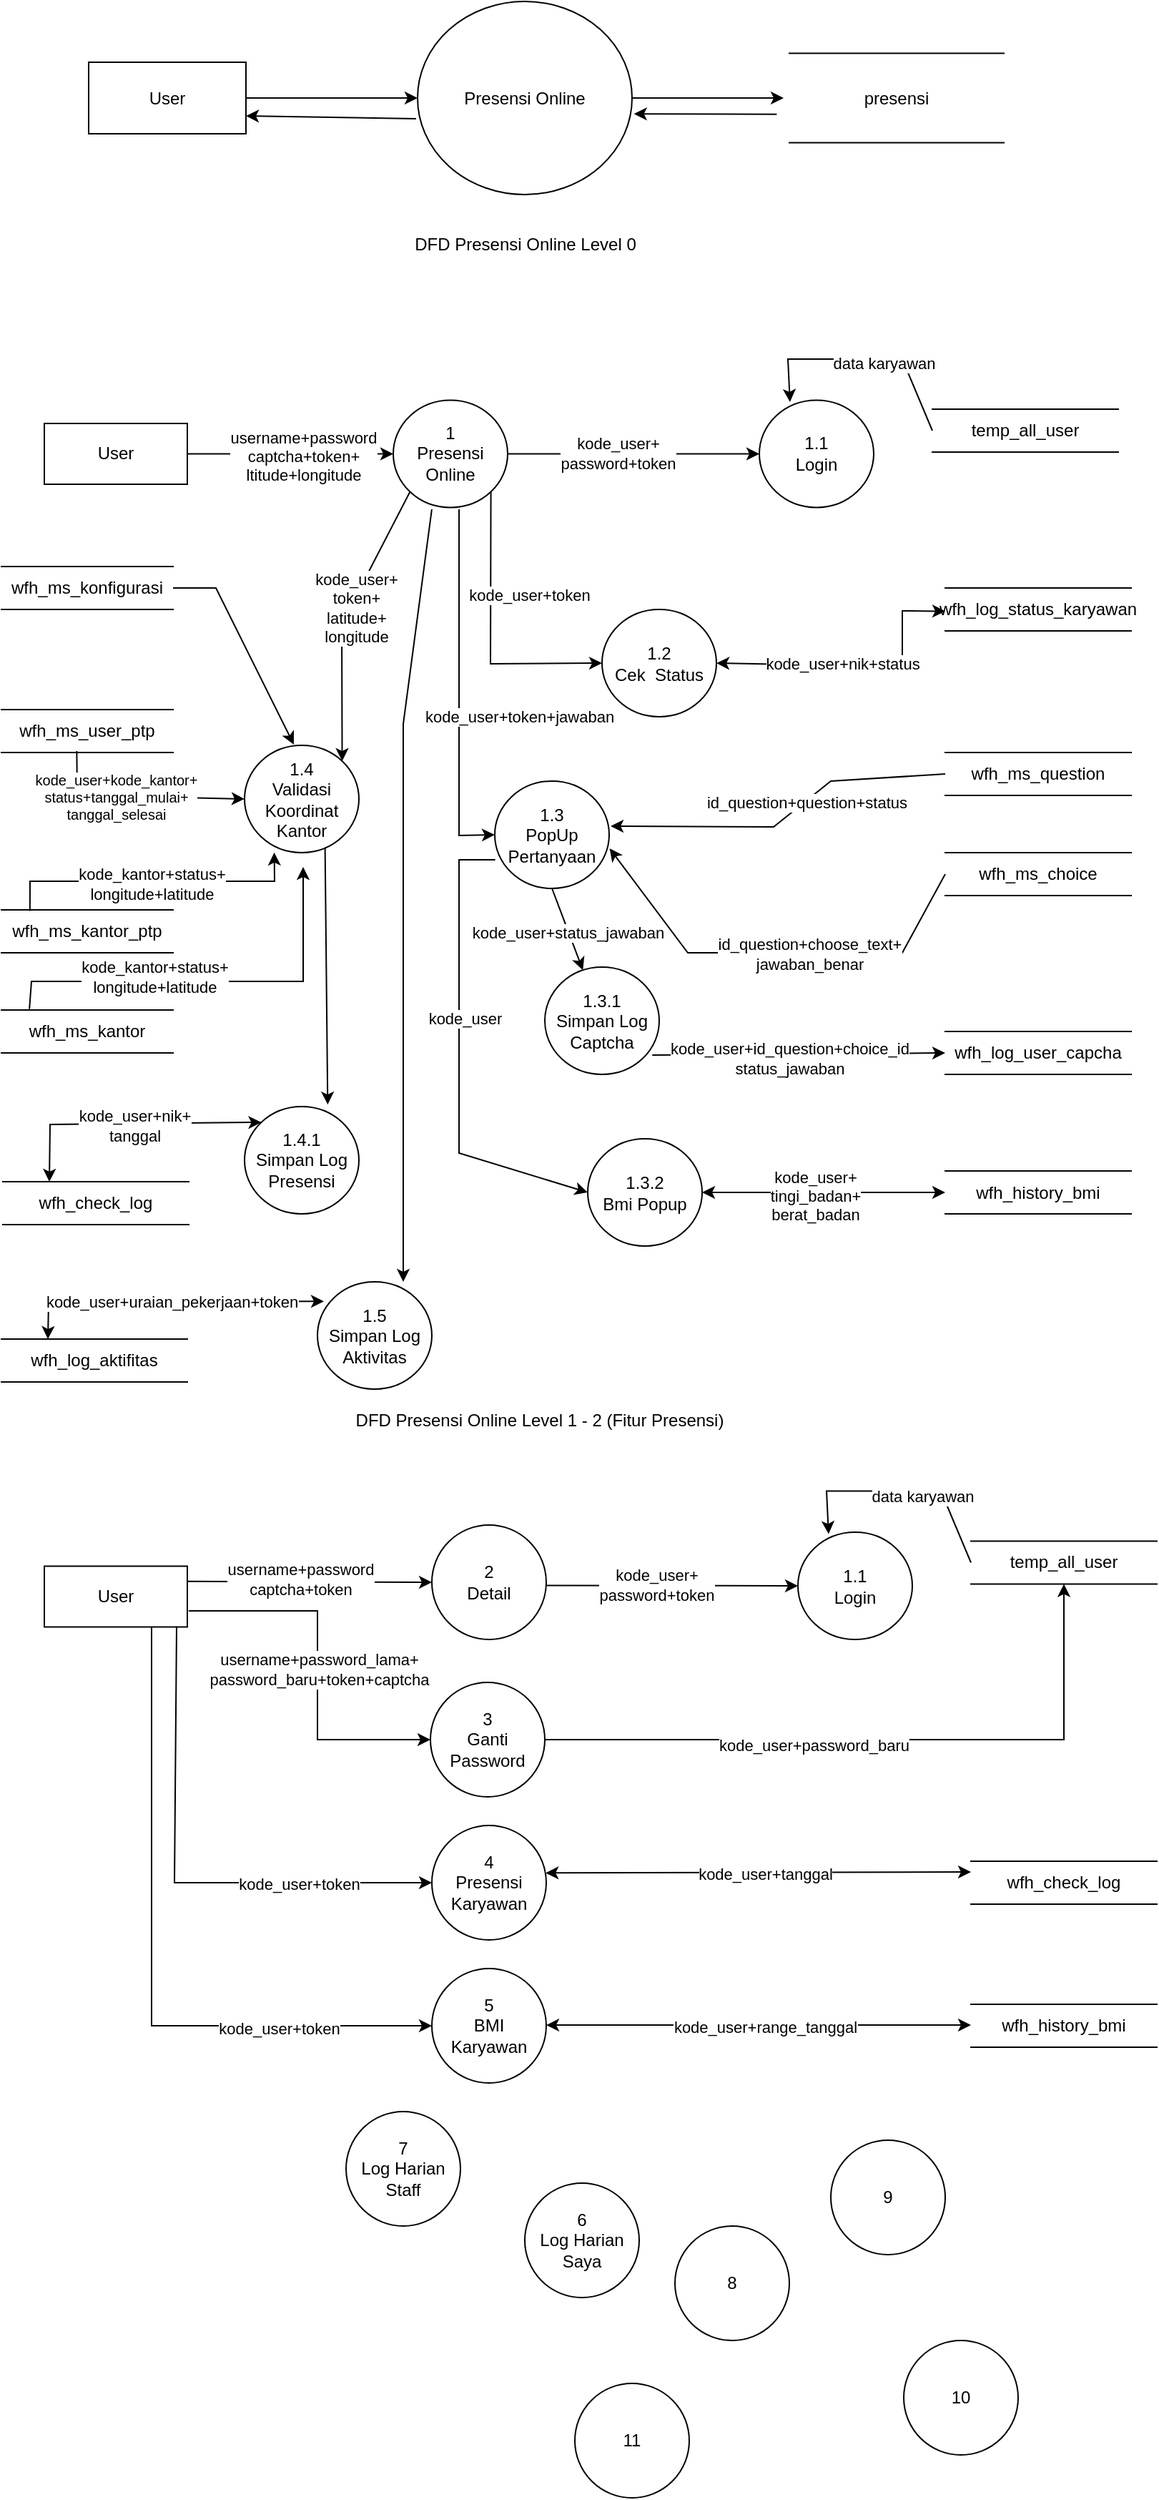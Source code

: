 <mxfile version="22.1.7" type="github">
  <diagram name="Page-1" id="cB6-q6-sBfIPuh-v84tD">
    <mxGraphModel dx="1489" dy="703" grid="1" gridSize="10" guides="1" tooltips="1" connect="1" arrows="1" fold="1" page="1" pageScale="1" pageWidth="850" pageHeight="1100" math="0" shadow="0">
      <root>
        <mxCell id="0" />
        <mxCell id="1" parent="0" />
        <mxCell id="i9Y9PTabGPXXXa_qy1XM-1" value="User" style="html=1;dashed=0;whiteSpace=wrap;" vertex="1" parent="1">
          <mxGeometry x="80" y="87.5" width="110" height="50" as="geometry" />
        </mxCell>
        <mxCell id="i9Y9PTabGPXXXa_qy1XM-2" value="Presensi Online" style="shape=ellipse;html=1;dashed=0;whiteSpace=wrap;perimeter=ellipsePerimeter;" vertex="1" parent="1">
          <mxGeometry x="310" y="45" width="150" height="135" as="geometry" />
        </mxCell>
        <mxCell id="i9Y9PTabGPXXXa_qy1XM-4" value="" style="endArrow=classic;html=1;rounded=0;exitX=1;exitY=0.5;exitDx=0;exitDy=0;" edge="1" parent="1" source="i9Y9PTabGPXXXa_qy1XM-1" target="i9Y9PTabGPXXXa_qy1XM-2">
          <mxGeometry width="50" height="50" relative="1" as="geometry">
            <mxPoint x="360" y="410" as="sourcePoint" />
            <mxPoint x="410" y="360" as="targetPoint" />
          </mxGeometry>
        </mxCell>
        <mxCell id="i9Y9PTabGPXXXa_qy1XM-5" value="" style="endArrow=classic;html=1;rounded=0;exitX=1;exitY=0.5;exitDx=0;exitDy=0;" edge="1" parent="1" source="i9Y9PTabGPXXXa_qy1XM-2">
          <mxGeometry width="50" height="50" relative="1" as="geometry">
            <mxPoint x="360" y="410" as="sourcePoint" />
            <mxPoint x="566.0" y="112.5" as="targetPoint" />
          </mxGeometry>
        </mxCell>
        <mxCell id="i9Y9PTabGPXXXa_qy1XM-6" value="" style="endArrow=classic;html=1;rounded=0;exitX=-0.007;exitY=0.607;exitDx=0;exitDy=0;exitPerimeter=0;entryX=1;entryY=0.75;entryDx=0;entryDy=0;" edge="1" parent="1" source="i9Y9PTabGPXXXa_qy1XM-2" target="i9Y9PTabGPXXXa_qy1XM-1">
          <mxGeometry width="50" height="50" relative="1" as="geometry">
            <mxPoint x="360" y="410" as="sourcePoint" />
            <mxPoint x="410" y="360" as="targetPoint" />
          </mxGeometry>
        </mxCell>
        <mxCell id="i9Y9PTabGPXXXa_qy1XM-7" value="" style="endArrow=classic;html=1;rounded=0;entryX=1.009;entryY=0.582;entryDx=0;entryDy=0;entryPerimeter=0;exitX=0.07;exitY=0.642;exitDx=0;exitDy=0;exitPerimeter=0;" edge="1" parent="1" target="i9Y9PTabGPXXXa_qy1XM-2">
          <mxGeometry width="50" height="50" relative="1" as="geometry">
            <mxPoint x="561.2" y="123.86" as="sourcePoint" />
            <mxPoint x="410" y="360" as="targetPoint" />
          </mxGeometry>
        </mxCell>
        <mxCell id="i9Y9PTabGPXXXa_qy1XM-9" value="DFD Presensi Online Level 0" style="text;html=1;align=center;verticalAlign=middle;resizable=0;points=[];autosize=1;strokeColor=none;fillColor=none;" vertex="1" parent="1">
          <mxGeometry x="300" y="200" width="170" height="30" as="geometry" />
        </mxCell>
        <mxCell id="i9Y9PTabGPXXXa_qy1XM-10" value="presensi" style="html=1;dashed=0;whiteSpace=wrap;shape=partialRectangle;right=0;left=0;" vertex="1" parent="1">
          <mxGeometry x="570" y="81.25" width="150" height="62.5" as="geometry" />
        </mxCell>
        <mxCell id="i9Y9PTabGPXXXa_qy1XM-11" value="&lt;div&gt;1&lt;/div&gt;&lt;div&gt;Presensi Online&lt;br&gt;&lt;/div&gt;" style="shape=ellipse;html=1;dashed=0;whiteSpace=wrap;perimeter=ellipsePerimeter;" vertex="1" parent="1">
          <mxGeometry x="293" y="323.75" width="80" height="75" as="geometry" />
        </mxCell>
        <mxCell id="i9Y9PTabGPXXXa_qy1XM-12" value="User" style="html=1;dashed=0;whiteSpace=wrap;" vertex="1" parent="1">
          <mxGeometry x="49" y="340" width="100" height="42.5" as="geometry" />
        </mxCell>
        <mxCell id="i9Y9PTabGPXXXa_qy1XM-13" value="wfh_check_log" style="html=1;dashed=0;whiteSpace=wrap;shape=partialRectangle;right=0;left=0;" vertex="1" parent="1">
          <mxGeometry x="20" y="870" width="130" height="30" as="geometry" />
        </mxCell>
        <mxCell id="i9Y9PTabGPXXXa_qy1XM-14" value="" style="endArrow=classic;html=1;rounded=0;exitX=1;exitY=0.5;exitDx=0;exitDy=0;entryX=0;entryY=0.5;entryDx=0;entryDy=0;" edge="1" parent="1" source="i9Y9PTabGPXXXa_qy1XM-12" target="i9Y9PTabGPXXXa_qy1XM-11">
          <mxGeometry width="50" height="50" relative="1" as="geometry">
            <mxPoint x="399" y="370" as="sourcePoint" />
            <mxPoint x="449" y="320" as="targetPoint" />
          </mxGeometry>
        </mxCell>
        <mxCell id="i9Y9PTabGPXXXa_qy1XM-35" value="&lt;div&gt;username+password&lt;/div&gt;&lt;div&gt;captcha+token+&lt;/div&gt;&lt;div&gt;ltitude+longitude&lt;br&gt;&lt;/div&gt;" style="edgeLabel;html=1;align=center;verticalAlign=middle;resizable=0;points=[];" vertex="1" connectable="0" parent="i9Y9PTabGPXXXa_qy1XM-14">
          <mxGeometry x="-0.353" y="-1" relative="1" as="geometry">
            <mxPoint x="34" as="offset" />
          </mxGeometry>
        </mxCell>
        <mxCell id="i9Y9PTabGPXXXa_qy1XM-15" value="temp_all_user" style="html=1;dashed=0;whiteSpace=wrap;shape=partialRectangle;right=0;left=0;" vertex="1" parent="1">
          <mxGeometry x="670" y="330" width="130" height="30" as="geometry" />
        </mxCell>
        <mxCell id="i9Y9PTabGPXXXa_qy1XM-16" value="wfh_ms_question" style="html=1;dashed=0;whiteSpace=wrap;shape=partialRectangle;right=0;left=0;" vertex="1" parent="1">
          <mxGeometry x="679" y="570" width="130" height="30" as="geometry" />
        </mxCell>
        <mxCell id="i9Y9PTabGPXXXa_qy1XM-17" value="wfh_log_user_capcha" style="html=1;dashed=0;whiteSpace=wrap;shape=partialRectangle;right=0;left=0;" vertex="1" parent="1">
          <mxGeometry x="679" y="765" width="130" height="30" as="geometry" />
        </mxCell>
        <mxCell id="i9Y9PTabGPXXXa_qy1XM-18" value="" style="endArrow=classic;html=1;rounded=0;exitX=0;exitY=0.5;exitDx=0;exitDy=0;entryX=0.268;entryY=0.016;entryDx=0;entryDy=0;entryPerimeter=0;" edge="1" parent="1" source="i9Y9PTabGPXXXa_qy1XM-15" target="i9Y9PTabGPXXXa_qy1XM-48">
          <mxGeometry width="50" height="50" relative="1" as="geometry">
            <mxPoint x="469" y="370" as="sourcePoint" />
            <mxPoint x="519" y="320" as="targetPoint" />
            <Array as="points">
              <mxPoint x="649" y="295" />
              <mxPoint x="619" y="295" />
              <mxPoint x="569" y="295" />
            </Array>
          </mxGeometry>
        </mxCell>
        <mxCell id="i9Y9PTabGPXXXa_qy1XM-36" value="data karyawan" style="edgeLabel;html=1;align=center;verticalAlign=middle;resizable=0;points=[];" vertex="1" connectable="0" parent="i9Y9PTabGPXXXa_qy1XM-18">
          <mxGeometry x="-0.183" y="3" relative="1" as="geometry">
            <mxPoint as="offset" />
          </mxGeometry>
        </mxCell>
        <mxCell id="i9Y9PTabGPXXXa_qy1XM-22" value="wfh_log_status_karyawan" style="html=1;dashed=0;whiteSpace=wrap;shape=partialRectangle;right=0;left=0;" vertex="1" parent="1">
          <mxGeometry x="679" y="455" width="130" height="30" as="geometry" />
        </mxCell>
        <mxCell id="i9Y9PTabGPXXXa_qy1XM-26" value="" style="endArrow=classic;startArrow=classic;html=1;rounded=0;exitX=0;exitY=0.375;exitDx=0;exitDy=0;exitPerimeter=0;entryX=1;entryY=0.5;entryDx=0;entryDy=0;" edge="1" parent="1" target="i9Y9PTabGPXXXa_qy1XM-53">
          <mxGeometry width="50" height="50" relative="1" as="geometry">
            <mxPoint x="679" y="471.25" as="sourcePoint" />
            <mxPoint x="529" y="471.25" as="targetPoint" />
            <Array as="points">
              <mxPoint x="649" y="471" />
              <mxPoint x="649" y="510" />
            </Array>
          </mxGeometry>
        </mxCell>
        <mxCell id="i9Y9PTabGPXXXa_qy1XM-38" value="kode_user+nik+status" style="edgeLabel;html=1;align=center;verticalAlign=middle;resizable=0;points=[];" vertex="1" connectable="0" parent="i9Y9PTabGPXXXa_qy1XM-26">
          <mxGeometry x="0.113" y="-1" relative="1" as="geometry">
            <mxPoint as="offset" />
          </mxGeometry>
        </mxCell>
        <mxCell id="i9Y9PTabGPXXXa_qy1XM-29" value="" style="endArrow=classic;html=1;rounded=0;exitX=0;exitY=0.5;exitDx=0;exitDy=0;entryX=1.013;entryY=0.42;entryDx=0;entryDy=0;entryPerimeter=0;" edge="1" parent="1" source="i9Y9PTabGPXXXa_qy1XM-16" target="i9Y9PTabGPXXXa_qy1XM-56">
          <mxGeometry width="50" height="50" relative="1" as="geometry">
            <mxPoint x="299" y="830" as="sourcePoint" />
            <mxPoint x="499" y="770" as="targetPoint" />
            <Array as="points">
              <mxPoint x="599" y="590" />
              <mxPoint x="559" y="622" />
            </Array>
          </mxGeometry>
        </mxCell>
        <mxCell id="i9Y9PTabGPXXXa_qy1XM-39" value="id_question+question+status" style="edgeLabel;html=1;align=center;verticalAlign=middle;resizable=0;points=[];" vertex="1" connectable="0" parent="i9Y9PTabGPXXXa_qy1XM-29">
          <mxGeometry x="-0.162" y="1" relative="1" as="geometry">
            <mxPoint as="offset" />
          </mxGeometry>
        </mxCell>
        <mxCell id="i9Y9PTabGPXXXa_qy1XM-30" value="wfh_ms_choice" style="html=1;dashed=0;whiteSpace=wrap;shape=partialRectangle;right=0;left=0;" vertex="1" parent="1">
          <mxGeometry x="679" y="640" width="130" height="30" as="geometry" />
        </mxCell>
        <mxCell id="i9Y9PTabGPXXXa_qy1XM-34" value="wfh_history_bmi" style="html=1;dashed=0;whiteSpace=wrap;shape=partialRectangle;right=0;left=0;" vertex="1" parent="1">
          <mxGeometry x="679" y="862.5" width="130" height="30" as="geometry" />
        </mxCell>
        <mxCell id="i9Y9PTabGPXXXa_qy1XM-40" value="wfh_log_aktifitas" style="html=1;dashed=0;whiteSpace=wrap;shape=partialRectangle;right=0;left=0;" vertex="1" parent="1">
          <mxGeometry x="19" y="980" width="130" height="30" as="geometry" />
        </mxCell>
        <mxCell id="i9Y9PTabGPXXXa_qy1XM-41" value="" style="endArrow=classic;html=1;rounded=0;exitX=0;exitY=0.5;exitDx=0;exitDy=0;entryX=1.004;entryY=0.628;entryDx=0;entryDy=0;entryPerimeter=0;" edge="1" parent="1" source="i9Y9PTabGPXXXa_qy1XM-30" target="i9Y9PTabGPXXXa_qy1XM-56">
          <mxGeometry width="50" height="50" relative="1" as="geometry">
            <mxPoint x="689" y="805" as="sourcePoint" />
            <mxPoint x="449" y="710" as="targetPoint" />
            <Array as="points">
              <mxPoint x="649" y="710" />
              <mxPoint x="569" y="710" />
              <mxPoint x="499" y="710" />
            </Array>
          </mxGeometry>
        </mxCell>
        <mxCell id="i9Y9PTabGPXXXa_qy1XM-42" value="&lt;div&gt;id_question+choose_text+&lt;/div&gt;&lt;div&gt;jawaban_benar&lt;br&gt;&lt;/div&gt;" style="edgeLabel;html=1;align=center;verticalAlign=middle;resizable=0;points=[];" vertex="1" connectable="0" parent="i9Y9PTabGPXXXa_qy1XM-41">
          <mxGeometry x="-0.162" y="1" relative="1" as="geometry">
            <mxPoint as="offset" />
          </mxGeometry>
        </mxCell>
        <mxCell id="i9Y9PTabGPXXXa_qy1XM-48" value="&lt;div&gt;1.1&lt;/div&gt;Login" style="shape=ellipse;html=1;dashed=0;whiteSpace=wrap;perimeter=ellipsePerimeter;" vertex="1" parent="1">
          <mxGeometry x="549" y="323.75" width="80" height="75" as="geometry" />
        </mxCell>
        <mxCell id="i9Y9PTabGPXXXa_qy1XM-49" value="" style="endArrow=classic;html=1;rounded=0;entryX=0;entryY=0.5;entryDx=0;entryDy=0;exitX=1;exitY=0.5;exitDx=0;exitDy=0;" edge="1" parent="1" source="i9Y9PTabGPXXXa_qy1XM-11" target="i9Y9PTabGPXXXa_qy1XM-48">
          <mxGeometry width="50" height="50" relative="1" as="geometry">
            <mxPoint x="319" y="370" as="sourcePoint" />
            <mxPoint x="369" y="320" as="targetPoint" />
            <Array as="points" />
          </mxGeometry>
        </mxCell>
        <mxCell id="i9Y9PTabGPXXXa_qy1XM-58" value="&lt;div&gt;kode_user+&lt;/div&gt;&lt;div&gt;password+token&lt;/div&gt;" style="edgeLabel;html=1;align=center;verticalAlign=middle;resizable=0;points=[];" vertex="1" connectable="0" parent="i9Y9PTabGPXXXa_qy1XM-49">
          <mxGeometry x="-0.566" y="1" relative="1" as="geometry">
            <mxPoint x="39" as="offset" />
          </mxGeometry>
        </mxCell>
        <mxCell id="i9Y9PTabGPXXXa_qy1XM-50" value="&lt;div&gt;1.4&lt;/div&gt;Validasi Koordinat Kantor" style="shape=ellipse;html=1;dashed=0;whiteSpace=wrap;perimeter=ellipsePerimeter;" vertex="1" parent="1">
          <mxGeometry x="189" y="565" width="80" height="75" as="geometry" />
        </mxCell>
        <mxCell id="i9Y9PTabGPXXXa_qy1XM-53" value="&lt;div&gt;1.2&lt;/div&gt;Cek&amp;nbsp; Status" style="shape=ellipse;html=1;dashed=0;whiteSpace=wrap;perimeter=ellipsePerimeter;" vertex="1" parent="1">
          <mxGeometry x="439" y="470" width="80" height="75" as="geometry" />
        </mxCell>
        <mxCell id="i9Y9PTabGPXXXa_qy1XM-56" value="&lt;div&gt;1.3&lt;/div&gt;PopUp Pertanyaan" style="shape=ellipse;html=1;dashed=0;whiteSpace=wrap;perimeter=ellipsePerimeter;" vertex="1" parent="1">
          <mxGeometry x="364" y="590" width="80" height="75" as="geometry" />
        </mxCell>
        <mxCell id="i9Y9PTabGPXXXa_qy1XM-61" value="" style="endArrow=classic;html=1;rounded=0;exitX=1;exitY=1;exitDx=0;exitDy=0;entryX=0;entryY=0.5;entryDx=0;entryDy=0;" edge="1" parent="1" source="i9Y9PTabGPXXXa_qy1XM-11" target="i9Y9PTabGPXXXa_qy1XM-53">
          <mxGeometry width="50" height="50" relative="1" as="geometry">
            <mxPoint x="449" y="570" as="sourcePoint" />
            <mxPoint x="499" y="520" as="targetPoint" />
            <Array as="points">
              <mxPoint x="361" y="508" />
            </Array>
          </mxGeometry>
        </mxCell>
        <mxCell id="i9Y9PTabGPXXXa_qy1XM-62" value="kode_user+token" style="edgeLabel;html=1;align=center;verticalAlign=middle;resizable=0;points=[];" vertex="1" connectable="0" parent="i9Y9PTabGPXXXa_qy1XM-61">
          <mxGeometry x="-0.28" y="3" relative="1" as="geometry">
            <mxPoint x="24" as="offset" />
          </mxGeometry>
        </mxCell>
        <mxCell id="i9Y9PTabGPXXXa_qy1XM-63" value="" style="endArrow=classic;html=1;rounded=0;entryX=0;entryY=0.5;entryDx=0;entryDy=0;" edge="1" parent="1" target="i9Y9PTabGPXXXa_qy1XM-56">
          <mxGeometry width="50" height="50" relative="1" as="geometry">
            <mxPoint x="339" y="400" as="sourcePoint" />
            <mxPoint x="499" y="520" as="targetPoint" />
            <Array as="points">
              <mxPoint x="339" y="628" />
            </Array>
          </mxGeometry>
        </mxCell>
        <mxCell id="i9Y9PTabGPXXXa_qy1XM-66" value="kode_user+token+jawaban" style="edgeLabel;html=1;align=center;verticalAlign=middle;resizable=0;points=[];" vertex="1" connectable="0" parent="i9Y9PTabGPXXXa_qy1XM-63">
          <mxGeometry x="0.146" y="2" relative="1" as="geometry">
            <mxPoint x="40" as="offset" />
          </mxGeometry>
        </mxCell>
        <mxCell id="i9Y9PTabGPXXXa_qy1XM-65" value="&lt;div&gt;1.3.1&lt;/div&gt;Simpan Log Captcha" style="shape=ellipse;html=1;dashed=0;whiteSpace=wrap;perimeter=ellipsePerimeter;" vertex="1" parent="1">
          <mxGeometry x="399" y="720" width="80" height="75" as="geometry" />
        </mxCell>
        <mxCell id="i9Y9PTabGPXXXa_qy1XM-67" value="" style="endArrow=classic;html=1;rounded=0;exitX=0.5;exitY=1;exitDx=0;exitDy=0;" edge="1" parent="1" source="i9Y9PTabGPXXXa_qy1XM-56" target="i9Y9PTabGPXXXa_qy1XM-65">
          <mxGeometry width="50" height="50" relative="1" as="geometry">
            <mxPoint x="449" y="620" as="sourcePoint" />
            <mxPoint x="499" y="570" as="targetPoint" />
          </mxGeometry>
        </mxCell>
        <mxCell id="i9Y9PTabGPXXXa_qy1XM-68" value="kode_user+status_jawaban" style="edgeLabel;html=1;align=center;verticalAlign=middle;resizable=0;points=[];" vertex="1" connectable="0" parent="i9Y9PTabGPXXXa_qy1XM-67">
          <mxGeometry x="0.042" y="-1" relative="1" as="geometry">
            <mxPoint as="offset" />
          </mxGeometry>
        </mxCell>
        <mxCell id="i9Y9PTabGPXXXa_qy1XM-69" value="" style="endArrow=classic;html=1;rounded=0;entryX=0;entryY=0.5;entryDx=0;entryDy=0;exitX=0.939;exitY=0.82;exitDx=0;exitDy=0;exitPerimeter=0;" edge="1" parent="1" source="i9Y9PTabGPXXXa_qy1XM-65" target="i9Y9PTabGPXXXa_qy1XM-17">
          <mxGeometry width="50" height="50" relative="1" as="geometry">
            <mxPoint x="449" y="760" as="sourcePoint" />
            <mxPoint x="499" y="730" as="targetPoint" />
          </mxGeometry>
        </mxCell>
        <mxCell id="i9Y9PTabGPXXXa_qy1XM-70" value="&lt;div&gt;kode_user+id_question+choice_id&lt;/div&gt;&lt;div&gt;status_jawaban&lt;br&gt;&lt;/div&gt;" style="edgeLabel;html=1;align=center;verticalAlign=middle;resizable=0;points=[];" vertex="1" connectable="0" parent="i9Y9PTabGPXXXa_qy1XM-69">
          <mxGeometry x="-0.065" y="-3" relative="1" as="geometry">
            <mxPoint as="offset" />
          </mxGeometry>
        </mxCell>
        <mxCell id="i9Y9PTabGPXXXa_qy1XM-73" value="&lt;div&gt;1.3.2&lt;/div&gt;Bmi Popup" style="shape=ellipse;html=1;dashed=0;whiteSpace=wrap;perimeter=ellipsePerimeter;" vertex="1" parent="1">
          <mxGeometry x="429" y="840" width="80" height="75" as="geometry" />
        </mxCell>
        <mxCell id="i9Y9PTabGPXXXa_qy1XM-74" value="" style="endArrow=classic;html=1;rounded=0;exitX=0.004;exitY=0.733;exitDx=0;exitDy=0;exitPerimeter=0;entryX=0;entryY=0.5;entryDx=0;entryDy=0;" edge="1" parent="1" source="i9Y9PTabGPXXXa_qy1XM-56" target="i9Y9PTabGPXXXa_qy1XM-73">
          <mxGeometry width="50" height="50" relative="1" as="geometry">
            <mxPoint x="449" y="820" as="sourcePoint" />
            <mxPoint x="499" y="770" as="targetPoint" />
            <Array as="points">
              <mxPoint x="339" y="645" />
              <mxPoint x="339" y="850" />
            </Array>
          </mxGeometry>
        </mxCell>
        <mxCell id="i9Y9PTabGPXXXa_qy1XM-77" value="kode_user" style="edgeLabel;html=1;align=center;verticalAlign=middle;resizable=0;points=[];" vertex="1" connectable="0" parent="i9Y9PTabGPXXXa_qy1XM-74">
          <mxGeometry x="-0.158" y="4" relative="1" as="geometry">
            <mxPoint as="offset" />
          </mxGeometry>
        </mxCell>
        <mxCell id="i9Y9PTabGPXXXa_qy1XM-75" value="" style="endArrow=classic;startArrow=classic;html=1;rounded=0;exitX=1;exitY=0.5;exitDx=0;exitDy=0;entryX=0;entryY=0.5;entryDx=0;entryDy=0;" edge="1" parent="1" source="i9Y9PTabGPXXXa_qy1XM-73" target="i9Y9PTabGPXXXa_qy1XM-34">
          <mxGeometry width="50" height="50" relative="1" as="geometry">
            <mxPoint x="449" y="860" as="sourcePoint" />
            <mxPoint x="499" y="810" as="targetPoint" />
          </mxGeometry>
        </mxCell>
        <mxCell id="i9Y9PTabGPXXXa_qy1XM-76" value="&lt;div&gt;kode_user+&lt;/div&gt;&lt;div&gt;tingi_badan+&lt;/div&gt;&lt;div&gt;berat_badan&lt;br&gt;&lt;/div&gt;" style="edgeLabel;html=1;align=center;verticalAlign=middle;resizable=0;points=[];" vertex="1" connectable="0" parent="i9Y9PTabGPXXXa_qy1XM-75">
          <mxGeometry x="-0.073" y="-2" relative="1" as="geometry">
            <mxPoint as="offset" />
          </mxGeometry>
        </mxCell>
        <mxCell id="i9Y9PTabGPXXXa_qy1XM-78" value="wfh_ms_konfigurasi" style="html=1;dashed=0;whiteSpace=wrap;shape=partialRectangle;right=0;left=0;" vertex="1" parent="1">
          <mxGeometry x="19" y="440" width="120" height="30" as="geometry" />
        </mxCell>
        <mxCell id="i9Y9PTabGPXXXa_qy1XM-79" value="wfh_ms_kantor_ptp" style="html=1;dashed=0;whiteSpace=wrap;shape=partialRectangle;right=0;left=0;" vertex="1" parent="1">
          <mxGeometry x="19" y="680" width="120" height="30" as="geometry" />
        </mxCell>
        <mxCell id="i9Y9PTabGPXXXa_qy1XM-80" value="wfh_ms_user_ptp" style="html=1;dashed=0;whiteSpace=wrap;shape=partialRectangle;right=0;left=0;" vertex="1" parent="1">
          <mxGeometry x="19" y="540" width="120" height="30" as="geometry" />
        </mxCell>
        <mxCell id="i9Y9PTabGPXXXa_qy1XM-81" value="wfh_ms_kantor" style="html=1;dashed=0;whiteSpace=wrap;shape=partialRectangle;right=0;left=0;" vertex="1" parent="1">
          <mxGeometry x="19" y="750" width="120" height="30" as="geometry" />
        </mxCell>
        <mxCell id="i9Y9PTabGPXXXa_qy1XM-82" value="" style="endArrow=classic;html=1;rounded=0;entryX=1;entryY=0;entryDx=0;entryDy=0;exitX=0;exitY=1;exitDx=0;exitDy=0;" edge="1" parent="1" source="i9Y9PTabGPXXXa_qy1XM-11" target="i9Y9PTabGPXXXa_qy1XM-50">
          <mxGeometry width="50" height="50" relative="1" as="geometry">
            <mxPoint x="319" y="400" as="sourcePoint" />
            <mxPoint x="509" y="610" as="targetPoint" />
            <Array as="points">
              <mxPoint x="257" y="480" />
            </Array>
          </mxGeometry>
        </mxCell>
        <mxCell id="i9Y9PTabGPXXXa_qy1XM-83" value="&lt;div&gt;kode_user+&lt;/div&gt;&lt;div&gt;token+&lt;/div&gt;&lt;div&gt;latitude+&lt;/div&gt;&lt;div&gt;longitude&lt;br&gt;&lt;/div&gt;" style="edgeLabel;html=1;align=center;verticalAlign=middle;resizable=0;points=[];" vertex="1" connectable="0" parent="i9Y9PTabGPXXXa_qy1XM-82">
          <mxGeometry x="-0.103" y="3" relative="1" as="geometry">
            <mxPoint as="offset" />
          </mxGeometry>
        </mxCell>
        <mxCell id="i9Y9PTabGPXXXa_qy1XM-84" value="" style="endArrow=classic;html=1;rounded=0;exitX=1;exitY=0.5;exitDx=0;exitDy=0;entryX=0.431;entryY=-0.007;entryDx=0;entryDy=0;entryPerimeter=0;" edge="1" parent="1" source="i9Y9PTabGPXXXa_qy1XM-78" target="i9Y9PTabGPXXXa_qy1XM-50">
          <mxGeometry width="50" height="50" relative="1" as="geometry">
            <mxPoint x="459" y="660" as="sourcePoint" />
            <mxPoint x="509" y="610" as="targetPoint" />
            <Array as="points">
              <mxPoint x="169" y="455" />
            </Array>
          </mxGeometry>
        </mxCell>
        <mxCell id="i9Y9PTabGPXXXa_qy1XM-86" value="" style="endArrow=classic;html=1;rounded=0;exitX=0.439;exitY=0.967;exitDx=0;exitDy=0;exitPerimeter=0;entryX=0;entryY=0.5;entryDx=0;entryDy=0;" edge="1" parent="1" source="i9Y9PTabGPXXXa_qy1XM-80" target="i9Y9PTabGPXXXa_qy1XM-50">
          <mxGeometry width="50" height="50" relative="1" as="geometry">
            <mxPoint x="459" y="660" as="sourcePoint" />
            <mxPoint x="509" y="610" as="targetPoint" />
            <Array as="points">
              <mxPoint x="72" y="600" />
            </Array>
          </mxGeometry>
        </mxCell>
        <mxCell id="i9Y9PTabGPXXXa_qy1XM-87" value="&lt;div style=&quot;font-size: 10px;&quot;&gt;&lt;font style=&quot;font-size: 10px;&quot;&gt;kode_user+kode_kantor+&lt;/font&gt;&lt;/div&gt;&lt;div style=&quot;font-size: 10px;&quot;&gt;&lt;font style=&quot;font-size: 10px;&quot;&gt;status+tanggal_mulai+&lt;/font&gt;&lt;/div&gt;&lt;div style=&quot;font-size: 10px;&quot;&gt;&lt;font style=&quot;font-size: 10px;&quot;&gt;tanggal_selesai&lt;font style=&quot;font-size: 10px;&quot;&gt;&lt;br&gt;&lt;/font&gt;&lt;/font&gt;&lt;/div&gt;" style="edgeLabel;html=1;align=center;verticalAlign=middle;resizable=0;points=[];" vertex="1" connectable="0" parent="i9Y9PTabGPXXXa_qy1XM-86">
          <mxGeometry x="-0.365" relative="1" as="geometry">
            <mxPoint x="11" as="offset" />
          </mxGeometry>
        </mxCell>
        <mxCell id="i9Y9PTabGPXXXa_qy1XM-89" value="" style="endArrow=classic;html=1;rounded=0;exitX=0.166;exitY=0.027;exitDx=0;exitDy=0;entryX=0.26;entryY=0.999;entryDx=0;entryDy=0;entryPerimeter=0;exitPerimeter=0;" edge="1" parent="1" source="i9Y9PTabGPXXXa_qy1XM-79" target="i9Y9PTabGPXXXa_qy1XM-50">
          <mxGeometry width="50" height="50" relative="1" as="geometry">
            <mxPoint x="459" y="660" as="sourcePoint" />
            <mxPoint x="509" y="610" as="targetPoint" />
            <Array as="points">
              <mxPoint x="39" y="660" />
              <mxPoint x="210" y="660" />
            </Array>
          </mxGeometry>
        </mxCell>
        <mxCell id="i9Y9PTabGPXXXa_qy1XM-90" value="&lt;div&gt;kode_kantor+status+&lt;/div&gt;&lt;div&gt;longitude+latitude&lt;br&gt;&lt;/div&gt;" style="edgeLabel;html=1;align=center;verticalAlign=middle;resizable=0;points=[];" vertex="1" connectable="0" parent="i9Y9PTabGPXXXa_qy1XM-89">
          <mxGeometry x="-0.573" y="-2" relative="1" as="geometry">
            <mxPoint x="61" as="offset" />
          </mxGeometry>
        </mxCell>
        <mxCell id="i9Y9PTabGPXXXa_qy1XM-91" value="" style="endArrow=classic;html=1;rounded=0;exitX=0.163;exitY=-0.021;exitDx=0;exitDy=0;exitPerimeter=0;" edge="1" parent="1" source="i9Y9PTabGPXXXa_qy1XM-81">
          <mxGeometry width="50" height="50" relative="1" as="geometry">
            <mxPoint x="510" y="720" as="sourcePoint" />
            <mxPoint x="230" y="650" as="targetPoint" />
            <Array as="points">
              <mxPoint x="40" y="730" />
              <mxPoint x="230" y="730" />
            </Array>
          </mxGeometry>
        </mxCell>
        <mxCell id="i9Y9PTabGPXXXa_qy1XM-92" value="&lt;div&gt;kode_kantor+status+&lt;/div&gt;&lt;div&gt;longitude+latitude&lt;br&gt;&lt;/div&gt;" style="edgeLabel;html=1;align=center;verticalAlign=middle;resizable=0;points=[];" vertex="1" connectable="0" parent="i9Y9PTabGPXXXa_qy1XM-91">
          <mxGeometry x="-0.276" y="3" relative="1" as="geometry">
            <mxPoint as="offset" />
          </mxGeometry>
        </mxCell>
        <mxCell id="i9Y9PTabGPXXXa_qy1XM-93" value="&lt;div&gt;1.4.1&lt;/div&gt;Simpan Log Presensi" style="shape=ellipse;html=1;dashed=0;whiteSpace=wrap;perimeter=ellipsePerimeter;" vertex="1" parent="1">
          <mxGeometry x="189" y="817.5" width="80" height="75" as="geometry" />
        </mxCell>
        <mxCell id="i9Y9PTabGPXXXa_qy1XM-94" value="" style="endArrow=classic;html=1;rounded=0;exitX=0.704;exitY=0.96;exitDx=0;exitDy=0;exitPerimeter=0;entryX=0.727;entryY=-0.019;entryDx=0;entryDy=0;entryPerimeter=0;" edge="1" parent="1" source="i9Y9PTabGPXXXa_qy1XM-50" target="i9Y9PTabGPXXXa_qy1XM-93">
          <mxGeometry width="50" height="50" relative="1" as="geometry">
            <mxPoint x="510" y="720" as="sourcePoint" />
            <mxPoint x="560" y="670" as="targetPoint" />
          </mxGeometry>
        </mxCell>
        <mxCell id="i9Y9PTabGPXXXa_qy1XM-96" value="" style="endArrow=classic;startArrow=classic;html=1;rounded=0;exitX=0.25;exitY=0;exitDx=0;exitDy=0;entryX=0;entryY=0;entryDx=0;entryDy=0;" edge="1" parent="1" source="i9Y9PTabGPXXXa_qy1XM-13" target="i9Y9PTabGPXXXa_qy1XM-93">
          <mxGeometry width="50" height="50" relative="1" as="geometry">
            <mxPoint x="510" y="720" as="sourcePoint" />
            <mxPoint x="560" y="670" as="targetPoint" />
            <Array as="points">
              <mxPoint x="53" y="830" />
            </Array>
          </mxGeometry>
        </mxCell>
        <mxCell id="i9Y9PTabGPXXXa_qy1XM-97" value="&lt;div&gt;kode_user+nik+&lt;/div&gt;&lt;div&gt;tanggal&lt;br&gt;&lt;/div&gt;" style="edgeLabel;html=1;align=center;verticalAlign=middle;resizable=0;points=[];" vertex="1" connectable="0" parent="i9Y9PTabGPXXXa_qy1XM-96">
          <mxGeometry x="-0.225" y="-1" relative="1" as="geometry">
            <mxPoint x="26" as="offset" />
          </mxGeometry>
        </mxCell>
        <mxCell id="i9Y9PTabGPXXXa_qy1XM-98" value="&lt;div&gt;1.5&lt;/div&gt;Simpan Log Aktivitas" style="shape=ellipse;html=1;dashed=0;whiteSpace=wrap;perimeter=ellipsePerimeter;" vertex="1" parent="1">
          <mxGeometry x="240" y="940" width="80" height="75" as="geometry" />
        </mxCell>
        <mxCell id="i9Y9PTabGPXXXa_qy1XM-99" value="" style="endArrow=classic;html=1;rounded=0;entryX=0.75;entryY=0;entryDx=0;entryDy=0;entryPerimeter=0;exitX=0.337;exitY=1.017;exitDx=0;exitDy=0;exitPerimeter=0;" edge="1" parent="1" source="i9Y9PTabGPXXXa_qy1XM-11" target="i9Y9PTabGPXXXa_qy1XM-98">
          <mxGeometry width="50" height="50" relative="1" as="geometry">
            <mxPoint x="300" y="580" as="sourcePoint" />
            <mxPoint x="160" y="710" as="targetPoint" />
            <Array as="points">
              <mxPoint x="300" y="550" />
            </Array>
          </mxGeometry>
        </mxCell>
        <mxCell id="i9Y9PTabGPXXXa_qy1XM-100" value="" style="endArrow=classic;startArrow=classic;html=1;rounded=0;exitX=0.25;exitY=0;exitDx=0;exitDy=0;entryX=0.056;entryY=0.182;entryDx=0;entryDy=0;entryPerimeter=0;" edge="1" parent="1" source="i9Y9PTabGPXXXa_qy1XM-40" target="i9Y9PTabGPXXXa_qy1XM-98">
          <mxGeometry width="50" height="50" relative="1" as="geometry">
            <mxPoint x="110" y="790" as="sourcePoint" />
            <mxPoint x="160" y="740" as="targetPoint" />
            <Array as="points">
              <mxPoint x="52" y="954" />
            </Array>
          </mxGeometry>
        </mxCell>
        <mxCell id="i9Y9PTabGPXXXa_qy1XM-101" value="kode_user+uraian_pekerjaan+token" style="edgeLabel;html=1;align=center;verticalAlign=middle;resizable=0;points=[];" vertex="1" connectable="0" parent="i9Y9PTabGPXXXa_qy1XM-100">
          <mxGeometry x="-0.089" relative="1" as="geometry">
            <mxPoint x="12" as="offset" />
          </mxGeometry>
        </mxCell>
        <mxCell id="i9Y9PTabGPXXXa_qy1XM-102" value="DFD Presensi Online Level 1 - 2 (Fitur Presensi)" style="text;html=1;align=center;verticalAlign=middle;resizable=0;points=[];autosize=1;strokeColor=none;fillColor=none;" vertex="1" parent="1">
          <mxGeometry x="260" y="1022" width="270" height="30" as="geometry" />
        </mxCell>
        <mxCell id="i9Y9PTabGPXXXa_qy1XM-103" value="&lt;div&gt;2&lt;/div&gt;&lt;div&gt;Detail&lt;br&gt;&lt;/div&gt;" style="shape=ellipse;html=1;dashed=0;whiteSpace=wrap;aspect=fixed;perimeter=ellipsePerimeter;" vertex="1" parent="1">
          <mxGeometry x="320" y="1110" width="80" height="80" as="geometry" />
        </mxCell>
        <mxCell id="i9Y9PTabGPXXXa_qy1XM-104" value="User" style="html=1;dashed=0;whiteSpace=wrap;" vertex="1" parent="1">
          <mxGeometry x="49" y="1138.75" width="100" height="42.5" as="geometry" />
        </mxCell>
        <mxCell id="i9Y9PTabGPXXXa_qy1XM-105" value="&lt;div&gt;3&lt;/div&gt;&lt;div&gt;Ganti Password&lt;br&gt;&lt;/div&gt;" style="shape=ellipse;html=1;dashed=0;whiteSpace=wrap;aspect=fixed;perimeter=ellipsePerimeter;" vertex="1" parent="1">
          <mxGeometry x="319" y="1220" width="80" height="80" as="geometry" />
        </mxCell>
        <mxCell id="i9Y9PTabGPXXXa_qy1XM-106" value="&lt;div&gt;5&lt;/div&gt;&lt;div&gt;BMI Karyawan&lt;br&gt;&lt;/div&gt;" style="shape=ellipse;html=1;dashed=0;whiteSpace=wrap;aspect=fixed;perimeter=ellipsePerimeter;" vertex="1" parent="1">
          <mxGeometry x="320" y="1420" width="80" height="80" as="geometry" />
        </mxCell>
        <mxCell id="i9Y9PTabGPXXXa_qy1XM-107" value="&lt;div&gt;4&lt;/div&gt;&lt;div&gt;Presensi Karyawan&lt;/div&gt;" style="shape=ellipse;html=1;dashed=0;whiteSpace=wrap;aspect=fixed;perimeter=ellipsePerimeter;" vertex="1" parent="1">
          <mxGeometry x="320" y="1320" width="80" height="80" as="geometry" />
        </mxCell>
        <mxCell id="i9Y9PTabGPXXXa_qy1XM-108" value="&lt;div&gt;7&lt;/div&gt;&lt;div&gt;Log Harian Staff&lt;br&gt;&lt;/div&gt;" style="shape=ellipse;html=1;dashed=0;whiteSpace=wrap;aspect=fixed;perimeter=ellipsePerimeter;" vertex="1" parent="1">
          <mxGeometry x="260" y="1520" width="80" height="80" as="geometry" />
        </mxCell>
        <mxCell id="i9Y9PTabGPXXXa_qy1XM-109" value="&lt;div&gt;6&lt;/div&gt;&lt;div&gt;Log Harian Saya&lt;/div&gt;" style="shape=ellipse;html=1;dashed=0;whiteSpace=wrap;aspect=fixed;perimeter=ellipsePerimeter;" vertex="1" parent="1">
          <mxGeometry x="385" y="1570" width="80" height="80" as="geometry" />
        </mxCell>
        <mxCell id="i9Y9PTabGPXXXa_qy1XM-110" value="8" style="shape=ellipse;html=1;dashed=0;whiteSpace=wrap;aspect=fixed;perimeter=ellipsePerimeter;" vertex="1" parent="1">
          <mxGeometry x="490" y="1600" width="80" height="80" as="geometry" />
        </mxCell>
        <mxCell id="i9Y9PTabGPXXXa_qy1XM-111" value="9" style="shape=ellipse;html=1;dashed=0;whiteSpace=wrap;aspect=fixed;perimeter=ellipsePerimeter;" vertex="1" parent="1">
          <mxGeometry x="599" y="1540" width="80" height="80" as="geometry" />
        </mxCell>
        <mxCell id="i9Y9PTabGPXXXa_qy1XM-112" value="10" style="shape=ellipse;html=1;dashed=0;whiteSpace=wrap;aspect=fixed;perimeter=ellipsePerimeter;" vertex="1" parent="1">
          <mxGeometry x="650" y="1680" width="80" height="80" as="geometry" />
        </mxCell>
        <mxCell id="i9Y9PTabGPXXXa_qy1XM-113" value="11" style="shape=ellipse;html=1;dashed=0;whiteSpace=wrap;aspect=fixed;perimeter=ellipsePerimeter;" vertex="1" parent="1">
          <mxGeometry x="420" y="1710" width="80" height="80" as="geometry" />
        </mxCell>
        <mxCell id="i9Y9PTabGPXXXa_qy1XM-114" value="" style="endArrow=classic;html=1;rounded=0;exitX=1;exitY=0.25;exitDx=0;exitDy=0;entryX=0;entryY=0.5;entryDx=0;entryDy=0;" edge="1" parent="1" source="i9Y9PTabGPXXXa_qy1XM-104" target="i9Y9PTabGPXXXa_qy1XM-103">
          <mxGeometry width="50" height="50" relative="1" as="geometry">
            <mxPoint x="290" y="1320" as="sourcePoint" />
            <mxPoint x="340" y="1270" as="targetPoint" />
          </mxGeometry>
        </mxCell>
        <mxCell id="i9Y9PTabGPXXXa_qy1XM-115" value="&lt;div&gt;username+password&lt;/div&gt;&lt;div&gt;captcha+token&lt;/div&gt;" style="edgeLabel;html=1;align=center;verticalAlign=middle;resizable=0;points=[];" vertex="1" connectable="0" parent="i9Y9PTabGPXXXa_qy1XM-114">
          <mxGeometry x="-0.074" y="2" relative="1" as="geometry">
            <mxPoint as="offset" />
          </mxGeometry>
        </mxCell>
        <mxCell id="i9Y9PTabGPXXXa_qy1XM-116" value="temp_all_user" style="html=1;dashed=0;whiteSpace=wrap;shape=partialRectangle;right=0;left=0;" vertex="1" parent="1">
          <mxGeometry x="697" y="1121.25" width="130" height="30" as="geometry" />
        </mxCell>
        <mxCell id="i9Y9PTabGPXXXa_qy1XM-117" value="" style="endArrow=classic;html=1;rounded=0;exitX=0;exitY=0.5;exitDx=0;exitDy=0;entryX=0.268;entryY=0.016;entryDx=0;entryDy=0;entryPerimeter=0;" edge="1" parent="1" source="i9Y9PTabGPXXXa_qy1XM-116" target="i9Y9PTabGPXXXa_qy1XM-119">
          <mxGeometry width="50" height="50" relative="1" as="geometry">
            <mxPoint x="496" y="1161.25" as="sourcePoint" />
            <mxPoint x="546" y="1111.25" as="targetPoint" />
            <Array as="points">
              <mxPoint x="676" y="1086.25" />
              <mxPoint x="646" y="1086.25" />
              <mxPoint x="596" y="1086.25" />
            </Array>
          </mxGeometry>
        </mxCell>
        <mxCell id="i9Y9PTabGPXXXa_qy1XM-118" value="data karyawan" style="edgeLabel;html=1;align=center;verticalAlign=middle;resizable=0;points=[];" vertex="1" connectable="0" parent="i9Y9PTabGPXXXa_qy1XM-117">
          <mxGeometry x="-0.183" y="3" relative="1" as="geometry">
            <mxPoint as="offset" />
          </mxGeometry>
        </mxCell>
        <mxCell id="i9Y9PTabGPXXXa_qy1XM-119" value="&lt;div&gt;1.1&lt;/div&gt;Login" style="shape=ellipse;html=1;dashed=0;whiteSpace=wrap;perimeter=ellipsePerimeter;" vertex="1" parent="1">
          <mxGeometry x="576" y="1115" width="80" height="75" as="geometry" />
        </mxCell>
        <mxCell id="i9Y9PTabGPXXXa_qy1XM-120" value="" style="endArrow=classic;html=1;rounded=0;entryX=0;entryY=0.5;entryDx=0;entryDy=0;exitX=1;exitY=0.5;exitDx=0;exitDy=0;" edge="1" parent="1" target="i9Y9PTabGPXXXa_qy1XM-119">
          <mxGeometry width="50" height="50" relative="1" as="geometry">
            <mxPoint x="400" y="1152.25" as="sourcePoint" />
            <mxPoint x="396" y="1111.25" as="targetPoint" />
            <Array as="points" />
          </mxGeometry>
        </mxCell>
        <mxCell id="i9Y9PTabGPXXXa_qy1XM-121" value="&lt;div&gt;kode_user+&lt;/div&gt;&lt;div&gt;password+token&lt;/div&gt;" style="edgeLabel;html=1;align=center;verticalAlign=middle;resizable=0;points=[];" vertex="1" connectable="0" parent="i9Y9PTabGPXXXa_qy1XM-120">
          <mxGeometry x="-0.566" y="1" relative="1" as="geometry">
            <mxPoint x="39" as="offset" />
          </mxGeometry>
        </mxCell>
        <mxCell id="i9Y9PTabGPXXXa_qy1XM-123" value="" style="endArrow=classic;html=1;rounded=0;entryX=0;entryY=0.5;entryDx=0;entryDy=0;" edge="1" parent="1" target="i9Y9PTabGPXXXa_qy1XM-105">
          <mxGeometry width="50" height="50" relative="1" as="geometry">
            <mxPoint x="150" y="1170" as="sourcePoint" />
            <mxPoint x="340" y="1090" as="targetPoint" />
            <Array as="points">
              <mxPoint x="240" y="1170" />
              <mxPoint x="240" y="1260" />
            </Array>
          </mxGeometry>
        </mxCell>
        <mxCell id="i9Y9PTabGPXXXa_qy1XM-124" value="&lt;div&gt;username+password_lama+&lt;/div&gt;&lt;div&gt;password_baru+token+captcha&lt;br&gt;&lt;/div&gt;" style="edgeLabel;html=1;align=center;verticalAlign=middle;resizable=0;points=[];" vertex="1" connectable="0" parent="i9Y9PTabGPXXXa_qy1XM-123">
          <mxGeometry x="0.006" y="1" relative="1" as="geometry">
            <mxPoint as="offset" />
          </mxGeometry>
        </mxCell>
        <mxCell id="i9Y9PTabGPXXXa_qy1XM-125" value="" style="endArrow=classic;html=1;rounded=0;exitX=1;exitY=0.5;exitDx=0;exitDy=0;entryX=0.5;entryY=1;entryDx=0;entryDy=0;" edge="1" parent="1" source="i9Y9PTabGPXXXa_qy1XM-105" target="i9Y9PTabGPXXXa_qy1XM-116">
          <mxGeometry width="50" height="50" relative="1" as="geometry">
            <mxPoint x="290" y="1160" as="sourcePoint" />
            <mxPoint x="340" y="1110" as="targetPoint" />
            <Array as="points">
              <mxPoint x="762" y="1260" />
            </Array>
          </mxGeometry>
        </mxCell>
        <mxCell id="i9Y9PTabGPXXXa_qy1XM-126" value="kode_user+password_baru" style="edgeLabel;html=1;align=center;verticalAlign=middle;resizable=0;points=[];" vertex="1" connectable="0" parent="i9Y9PTabGPXXXa_qy1XM-125">
          <mxGeometry x="-0.202" y="-4" relative="1" as="geometry">
            <mxPoint as="offset" />
          </mxGeometry>
        </mxCell>
        <mxCell id="i9Y9PTabGPXXXa_qy1XM-127" value="" style="endArrow=classic;html=1;rounded=0;exitX=0.925;exitY=0.99;exitDx=0;exitDy=0;exitPerimeter=0;entryX=0;entryY=0.5;entryDx=0;entryDy=0;" edge="1" parent="1" source="i9Y9PTabGPXXXa_qy1XM-104" target="i9Y9PTabGPXXXa_qy1XM-107">
          <mxGeometry width="50" height="50" relative="1" as="geometry">
            <mxPoint x="290" y="1300" as="sourcePoint" />
            <mxPoint x="340" y="1250" as="targetPoint" />
            <Array as="points">
              <mxPoint x="140" y="1360" />
            </Array>
          </mxGeometry>
        </mxCell>
        <mxCell id="i9Y9PTabGPXXXa_qy1XM-128" value="kode_user+token" style="edgeLabel;html=1;align=center;verticalAlign=middle;resizable=0;points=[];" vertex="1" connectable="0" parent="i9Y9PTabGPXXXa_qy1XM-127">
          <mxGeometry x="0.324" y="-1" relative="1" as="geometry">
            <mxPoint x="28" as="offset" />
          </mxGeometry>
        </mxCell>
        <mxCell id="i9Y9PTabGPXXXa_qy1XM-129" value="wfh_check_log" style="html=1;dashed=0;whiteSpace=wrap;shape=partialRectangle;right=0;left=0;" vertex="1" parent="1">
          <mxGeometry x="697" y="1345" width="130" height="30" as="geometry" />
        </mxCell>
        <mxCell id="i9Y9PTabGPXXXa_qy1XM-130" value="" style="endArrow=classic;startArrow=classic;html=1;rounded=0;exitX=0.995;exitY=0.415;exitDx=0;exitDy=0;exitPerimeter=0;entryX=0;entryY=0.25;entryDx=0;entryDy=0;" edge="1" parent="1" source="i9Y9PTabGPXXXa_qy1XM-107" target="i9Y9PTabGPXXXa_qy1XM-129">
          <mxGeometry width="50" height="50" relative="1" as="geometry">
            <mxPoint x="290" y="1270" as="sourcePoint" />
            <mxPoint x="340" y="1220" as="targetPoint" />
          </mxGeometry>
        </mxCell>
        <mxCell id="i9Y9PTabGPXXXa_qy1XM-131" value="kode_user+tanggal" style="edgeLabel;html=1;align=center;verticalAlign=middle;resizable=0;points=[];" vertex="1" connectable="0" parent="i9Y9PTabGPXXXa_qy1XM-130">
          <mxGeometry x="0.031" y="-1" relative="1" as="geometry">
            <mxPoint as="offset" />
          </mxGeometry>
        </mxCell>
        <mxCell id="i9Y9PTabGPXXXa_qy1XM-132" value="wfh_history_bmi" style="html=1;dashed=0;whiteSpace=wrap;shape=partialRectangle;right=0;left=0;" vertex="1" parent="1">
          <mxGeometry x="697" y="1445" width="130" height="30" as="geometry" />
        </mxCell>
        <mxCell id="i9Y9PTabGPXXXa_qy1XM-133" value="" style="endArrow=classic;html=1;rounded=0;exitX=0.75;exitY=1;exitDx=0;exitDy=0;entryX=0;entryY=0.5;entryDx=0;entryDy=0;" edge="1" parent="1" source="i9Y9PTabGPXXXa_qy1XM-104" target="i9Y9PTabGPXXXa_qy1XM-106">
          <mxGeometry width="50" height="50" relative="1" as="geometry">
            <mxPoint x="290" y="1370" as="sourcePoint" />
            <mxPoint x="340" y="1320" as="targetPoint" />
            <Array as="points">
              <mxPoint x="124" y="1460" />
            </Array>
          </mxGeometry>
        </mxCell>
        <mxCell id="i9Y9PTabGPXXXa_qy1XM-134" value="kode_user+token" style="edgeLabel;html=1;align=center;verticalAlign=middle;resizable=0;points=[];" vertex="1" connectable="0" parent="i9Y9PTabGPXXXa_qy1XM-133">
          <mxGeometry x="0.404" y="-2" relative="1" as="geometry">
            <mxPoint x="34" as="offset" />
          </mxGeometry>
        </mxCell>
        <mxCell id="i9Y9PTabGPXXXa_qy1XM-136" value="" style="endArrow=classic;startArrow=classic;html=1;rounded=0;exitX=0.995;exitY=0.415;exitDx=0;exitDy=0;exitPerimeter=0;entryX=0;entryY=0.25;entryDx=0;entryDy=0;" edge="1" parent="1">
          <mxGeometry width="50" height="50" relative="1" as="geometry">
            <mxPoint x="400" y="1459.52" as="sourcePoint" />
            <mxPoint x="697" y="1459.52" as="targetPoint" />
          </mxGeometry>
        </mxCell>
        <mxCell id="i9Y9PTabGPXXXa_qy1XM-137" value="kode_user+range_tanggal" style="edgeLabel;html=1;align=center;verticalAlign=middle;resizable=0;points=[];" vertex="1" connectable="0" parent="i9Y9PTabGPXXXa_qy1XM-136">
          <mxGeometry x="0.031" y="-1" relative="1" as="geometry">
            <mxPoint as="offset" />
          </mxGeometry>
        </mxCell>
      </root>
    </mxGraphModel>
  </diagram>
</mxfile>
